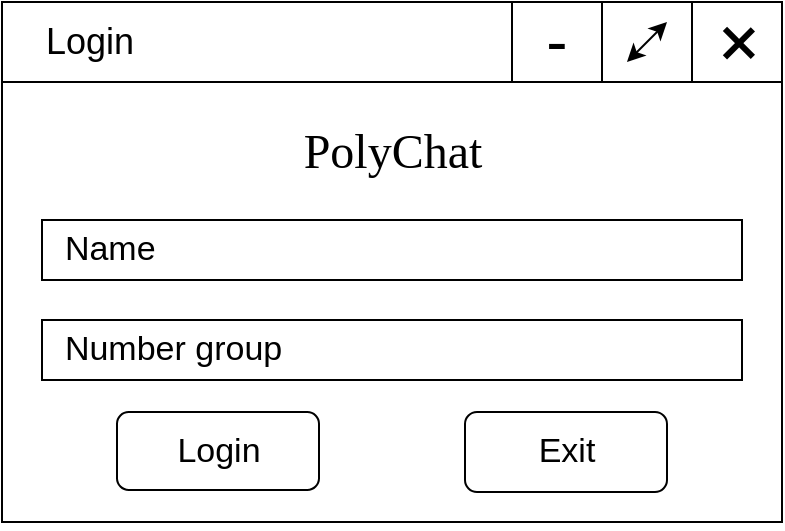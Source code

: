 <mxfile version="16.4.0" type="device"><diagram id="uMGQWdbg0eRMxmGqsTqf" name="第 1 页"><mxGraphModel dx="1106" dy="997" grid="1" gridSize="10" guides="1" tooltips="1" connect="1" arrows="1" fold="1" page="1" pageScale="1" pageWidth="1169" pageHeight="827" math="0" shadow="0"><root><mxCell id="0"/><mxCell id="1" parent="0"/><mxCell id="XxNPlhr5pMBI6Kon3lup-1" value="" style="rounded=0;whiteSpace=wrap;html=1;" parent="1" vertex="1"><mxGeometry x="150" y="60" width="390" height="260" as="geometry"/></mxCell><mxCell id="XxNPlhr5pMBI6Kon3lup-2" value="&lt;font style=&quot;font-size: 18px&quot;&gt;&amp;nbsp; &amp;nbsp; Login&lt;/font&gt;" style="rounded=0;whiteSpace=wrap;html=1;align=left;" parent="1" vertex="1"><mxGeometry x="150" y="60" width="390" height="40" as="geometry"/></mxCell><mxCell id="qUBdtkTYkm6Vlok8ioOi-1" value="&lt;span style=&quot;font-size: 17px;&quot;&gt;&amp;nbsp; Name&lt;/span&gt;" style="rounded=0;whiteSpace=wrap;html=1;align=left;fontSize=17;" parent="1" vertex="1"><mxGeometry x="170" y="169" width="350" height="30" as="geometry"/></mxCell><mxCell id="qUBdtkTYkm6Vlok8ioOi-21" value="" style="rounded=0;whiteSpace=wrap;html=1;fontSize=20;strokeWidth=1;" parent="1" vertex="1"><mxGeometry x="495" y="60" width="45" height="40" as="geometry"/></mxCell><mxCell id="qUBdtkTYkm6Vlok8ioOi-22" value="" style="rounded=0;whiteSpace=wrap;html=1;fontSize=20;strokeWidth=1;" parent="1" vertex="1"><mxGeometry x="450" y="60" width="45" height="40" as="geometry"/></mxCell><mxCell id="qUBdtkTYkm6Vlok8ioOi-23" value="&lt;font style=&quot;font-size: 32px&quot;&gt;-&lt;/font&gt;" style="rounded=0;whiteSpace=wrap;html=1;fontSize=20;strokeWidth=1;" parent="1" vertex="1"><mxGeometry x="405" y="60" width="45" height="40" as="geometry"/></mxCell><mxCell id="qUBdtkTYkm6Vlok8ioOi-24" value="" style="endArrow=classic;startArrow=classic;html=1;rounded=0;fontSize=20;strokeWidth=1;" parent="1" edge="1"><mxGeometry width="50" height="50" relative="1" as="geometry"><mxPoint x="462.5" y="90" as="sourcePoint"/><mxPoint x="482.5" y="70" as="targetPoint"/></mxGeometry></mxCell><mxCell id="qUBdtkTYkm6Vlok8ioOi-29" value="" style="group" parent="1" vertex="1" connectable="0"><mxGeometry x="510.997" y="73.001" width="14.92" height="15.19" as="geometry"/></mxCell><mxCell id="qUBdtkTYkm6Vlok8ioOi-26" value="" style="line;strokeWidth=3;html=1;fontSize=20;rotation=45;" parent="qUBdtkTYkm6Vlok8ioOi-29" vertex="1"><mxGeometry x="-2.415" y="6.785" width="19.75" height="1.35" as="geometry"/></mxCell><mxCell id="qUBdtkTYkm6Vlok8ioOi-28" value="" style="line;strokeWidth=3;html=1;fontSize=20;rotation=-225;" parent="qUBdtkTYkm6Vlok8ioOi-29" vertex="1"><mxGeometry x="-2.415" y="7.055" width="19.75" height="1.35" as="geometry"/></mxCell><mxCell id="_TqOZ-ep9LrD8HfQch23-1" style="edgeStyle=orthogonalEdgeStyle;rounded=0;orthogonalLoop=1;jettySize=auto;html=1;exitX=0.5;exitY=1;exitDx=0;exitDy=0;align=left;fontSize=17;" edge="1" parent="1"><mxGeometry relative="1" as="geometry"><mxPoint x="332.5" y="315" as="sourcePoint"/><mxPoint x="332.5" y="315" as="targetPoint"/></mxGeometry></mxCell><mxCell id="_TqOZ-ep9LrD8HfQch23-2" style="edgeStyle=orthogonalEdgeStyle;rounded=0;orthogonalLoop=1;jettySize=auto;html=1;exitX=0.5;exitY=1;exitDx=0;exitDy=0;align=left;fontSize=17;" edge="1" parent="1"><mxGeometry relative="1" as="geometry"><mxPoint x="332.5" y="315" as="sourcePoint"/><mxPoint x="332.5" y="315" as="targetPoint"/></mxGeometry></mxCell><mxCell id="_TqOZ-ep9LrD8HfQch23-3" style="edgeStyle=orthogonalEdgeStyle;rounded=0;orthogonalLoop=1;jettySize=auto;html=1;exitX=0.5;exitY=1;exitDx=0;exitDy=0;align=left;fontSize=17;" edge="1" parent="1"><mxGeometry relative="1" as="geometry"><mxPoint x="332.5" y="315" as="sourcePoint"/><mxPoint x="332.5" y="315" as="targetPoint"/></mxGeometry></mxCell><mxCell id="_TqOZ-ep9LrD8HfQch23-6" value="&lt;span style=&quot;font-size: 17px;&quot;&gt;&amp;nbsp; Number group&lt;/span&gt;" style="rounded=0;whiteSpace=wrap;html=1;align=left;fontSize=17;" vertex="1" parent="1"><mxGeometry x="170" y="219" width="350" height="30" as="geometry"/></mxCell><mxCell id="_TqOZ-ep9LrD8HfQch23-8" value="&lt;font face=&quot;Comic Sans MS&quot; style=&quot;font-size: 24px&quot;&gt;PolyChat&lt;/font&gt;" style="text;html=1;strokeColor=none;fillColor=none;align=center;verticalAlign=middle;whiteSpace=wrap;rounded=0;" vertex="1" parent="1"><mxGeometry x="277.5" y="120" width="135" height="30" as="geometry"/></mxCell><mxCell id="_TqOZ-ep9LrD8HfQch23-9" value="&lt;font face=&quot;Helvetica&quot;&gt;Login&lt;/font&gt;" style="rounded=1;whiteSpace=wrap;html=1;fontFamily=Comic Sans MS;fontSize=17;" vertex="1" parent="1"><mxGeometry x="207.5" y="265" width="101" height="39" as="geometry"/></mxCell><mxCell id="_TqOZ-ep9LrD8HfQch23-11" value="&lt;font face=&quot;Helvetica&quot;&gt;Exit&lt;/font&gt;" style="rounded=1;whiteSpace=wrap;html=1;fontFamily=Comic Sans MS;fontSize=17;" vertex="1" parent="1"><mxGeometry x="381.5" y="265" width="101" height="40" as="geometry"/></mxCell></root></mxGraphModel></diagram></mxfile>
